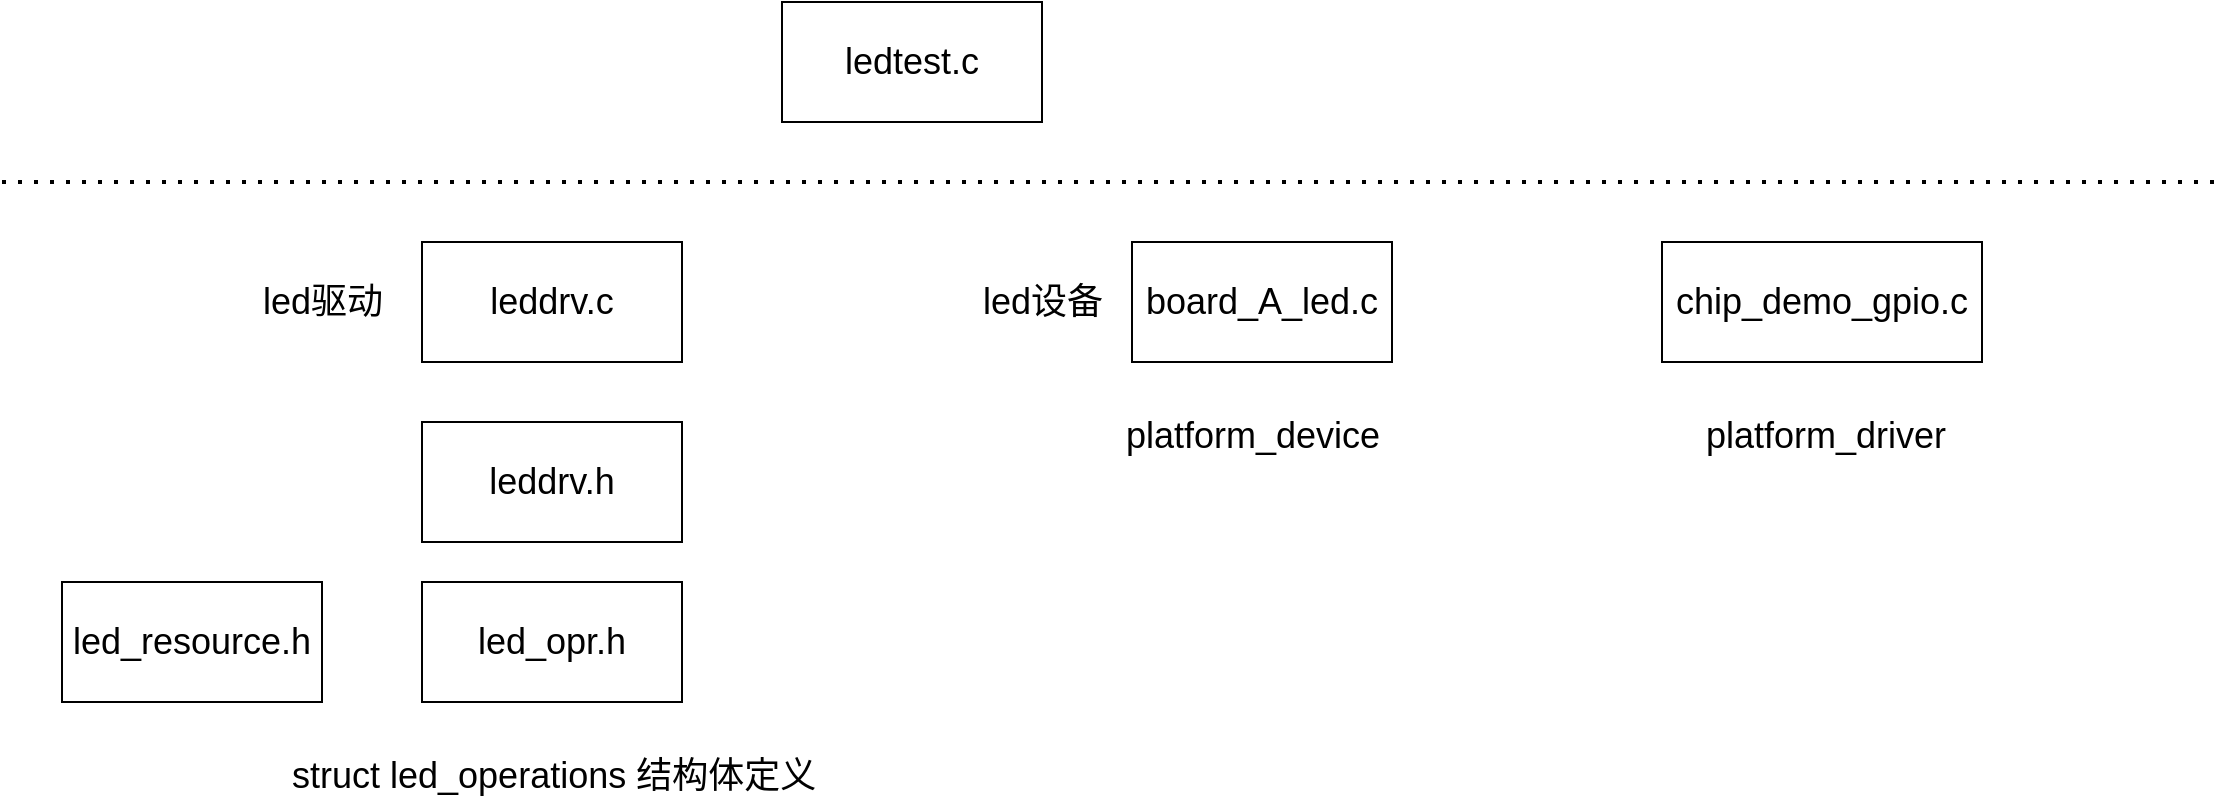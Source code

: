 <mxfile version="15.8.4" type="device"><diagram id="pvreiOKDwTHbQHRopF4j" name="第 1 页"><mxGraphModel dx="1102" dy="759" grid="1" gridSize="10" guides="1" tooltips="1" connect="1" arrows="1" fold="1" page="1" pageScale="1" pageWidth="1654" pageHeight="1169" math="0" shadow="0"><root><mxCell id="0"/><mxCell id="1" parent="0"/><mxCell id="4jnvqhrkKz0TGzI52QVb-1" value="&lt;font style=&quot;font-size: 18px&quot;&gt;board_A_led.c&lt;/font&gt;" style="rounded=0;whiteSpace=wrap;html=1;" vertex="1" parent="1"><mxGeometry x="605" y="180" width="130" height="60" as="geometry"/></mxCell><mxCell id="4jnvqhrkKz0TGzI52QVb-2" value="&lt;span style=&quot;font-size: 18px&quot;&gt;chip_demo_gpio.c&lt;/span&gt;" style="rounded=0;whiteSpace=wrap;html=1;" vertex="1" parent="1"><mxGeometry x="870" y="180" width="160" height="60" as="geometry"/></mxCell><mxCell id="4jnvqhrkKz0TGzI52QVb-3" value="&lt;span style=&quot;font-size: 18px&quot;&gt;leddrv.c&lt;/span&gt;" style="rounded=0;whiteSpace=wrap;html=1;" vertex="1" parent="1"><mxGeometry x="250" y="180" width="130" height="60" as="geometry"/></mxCell><mxCell id="4jnvqhrkKz0TGzI52QVb-4" value="&lt;span style=&quot;font-size: 18px&quot;&gt;ledtest.c&lt;/span&gt;" style="rounded=0;whiteSpace=wrap;html=1;" vertex="1" parent="1"><mxGeometry x="430" y="60" width="130" height="60" as="geometry"/></mxCell><mxCell id="4jnvqhrkKz0TGzI52QVb-5" value="" style="endArrow=none;dashed=1;html=1;dashPattern=1 3;strokeWidth=2;rounded=0;fontSize=18;" edge="1" parent="1"><mxGeometry width="50" height="50" relative="1" as="geometry"><mxPoint x="40" y="150" as="sourcePoint"/><mxPoint x="1150" y="150" as="targetPoint"/></mxGeometry></mxCell><mxCell id="4jnvqhrkKz0TGzI52QVb-6" value="&lt;span style=&quot;font-size: 18px&quot;&gt;leddrv.h&lt;/span&gt;" style="rounded=0;whiteSpace=wrap;html=1;" vertex="1" parent="1"><mxGeometry x="250" y="270" width="130" height="60" as="geometry"/></mxCell><mxCell id="4jnvqhrkKz0TGzI52QVb-7" value="&lt;span style=&quot;font-size: 18px&quot;&gt;led_opr.h&lt;/span&gt;" style="rounded=0;whiteSpace=wrap;html=1;" vertex="1" parent="1"><mxGeometry x="250" y="350" width="130" height="60" as="geometry"/></mxCell><mxCell id="4jnvqhrkKz0TGzI52QVb-8" value="&lt;span style=&quot;font-size: 18px&quot;&gt;led_resource.h&lt;/span&gt;" style="rounded=0;whiteSpace=wrap;html=1;" vertex="1" parent="1"><mxGeometry x="70" y="350" width="130" height="60" as="geometry"/></mxCell><mxCell id="4jnvqhrkKz0TGzI52QVb-9" value="led驱动" style="text;html=1;align=center;verticalAlign=middle;resizable=0;points=[];autosize=1;strokeColor=none;fillColor=none;fontSize=18;" vertex="1" parent="1"><mxGeometry x="160" y="195" width="80" height="30" as="geometry"/></mxCell><mxCell id="4jnvqhrkKz0TGzI52QVb-10" value="led设备" style="text;html=1;align=center;verticalAlign=middle;resizable=0;points=[];autosize=1;strokeColor=none;fillColor=none;fontSize=18;" vertex="1" parent="1"><mxGeometry x="520" y="195" width="80" height="30" as="geometry"/></mxCell><mxCell id="4jnvqhrkKz0TGzI52QVb-11" value="struct led_operations 结构体定义" style="text;whiteSpace=wrap;html=1;fontSize=18;" vertex="1" parent="1"><mxGeometry x="182.5" y="430" width="265" height="30" as="geometry"/></mxCell><mxCell id="4jnvqhrkKz0TGzI52QVb-15" value="platform_device" style="text;whiteSpace=wrap;html=1;fontSize=18;" vertex="1" parent="1"><mxGeometry x="600" y="260" width="150" height="40" as="geometry"/></mxCell><mxCell id="4jnvqhrkKz0TGzI52QVb-16" value="platform_driver" style="text;whiteSpace=wrap;html=1;fontSize=18;" vertex="1" parent="1"><mxGeometry x="890" y="260" width="130" height="40" as="geometry"/></mxCell></root></mxGraphModel></diagram></mxfile>